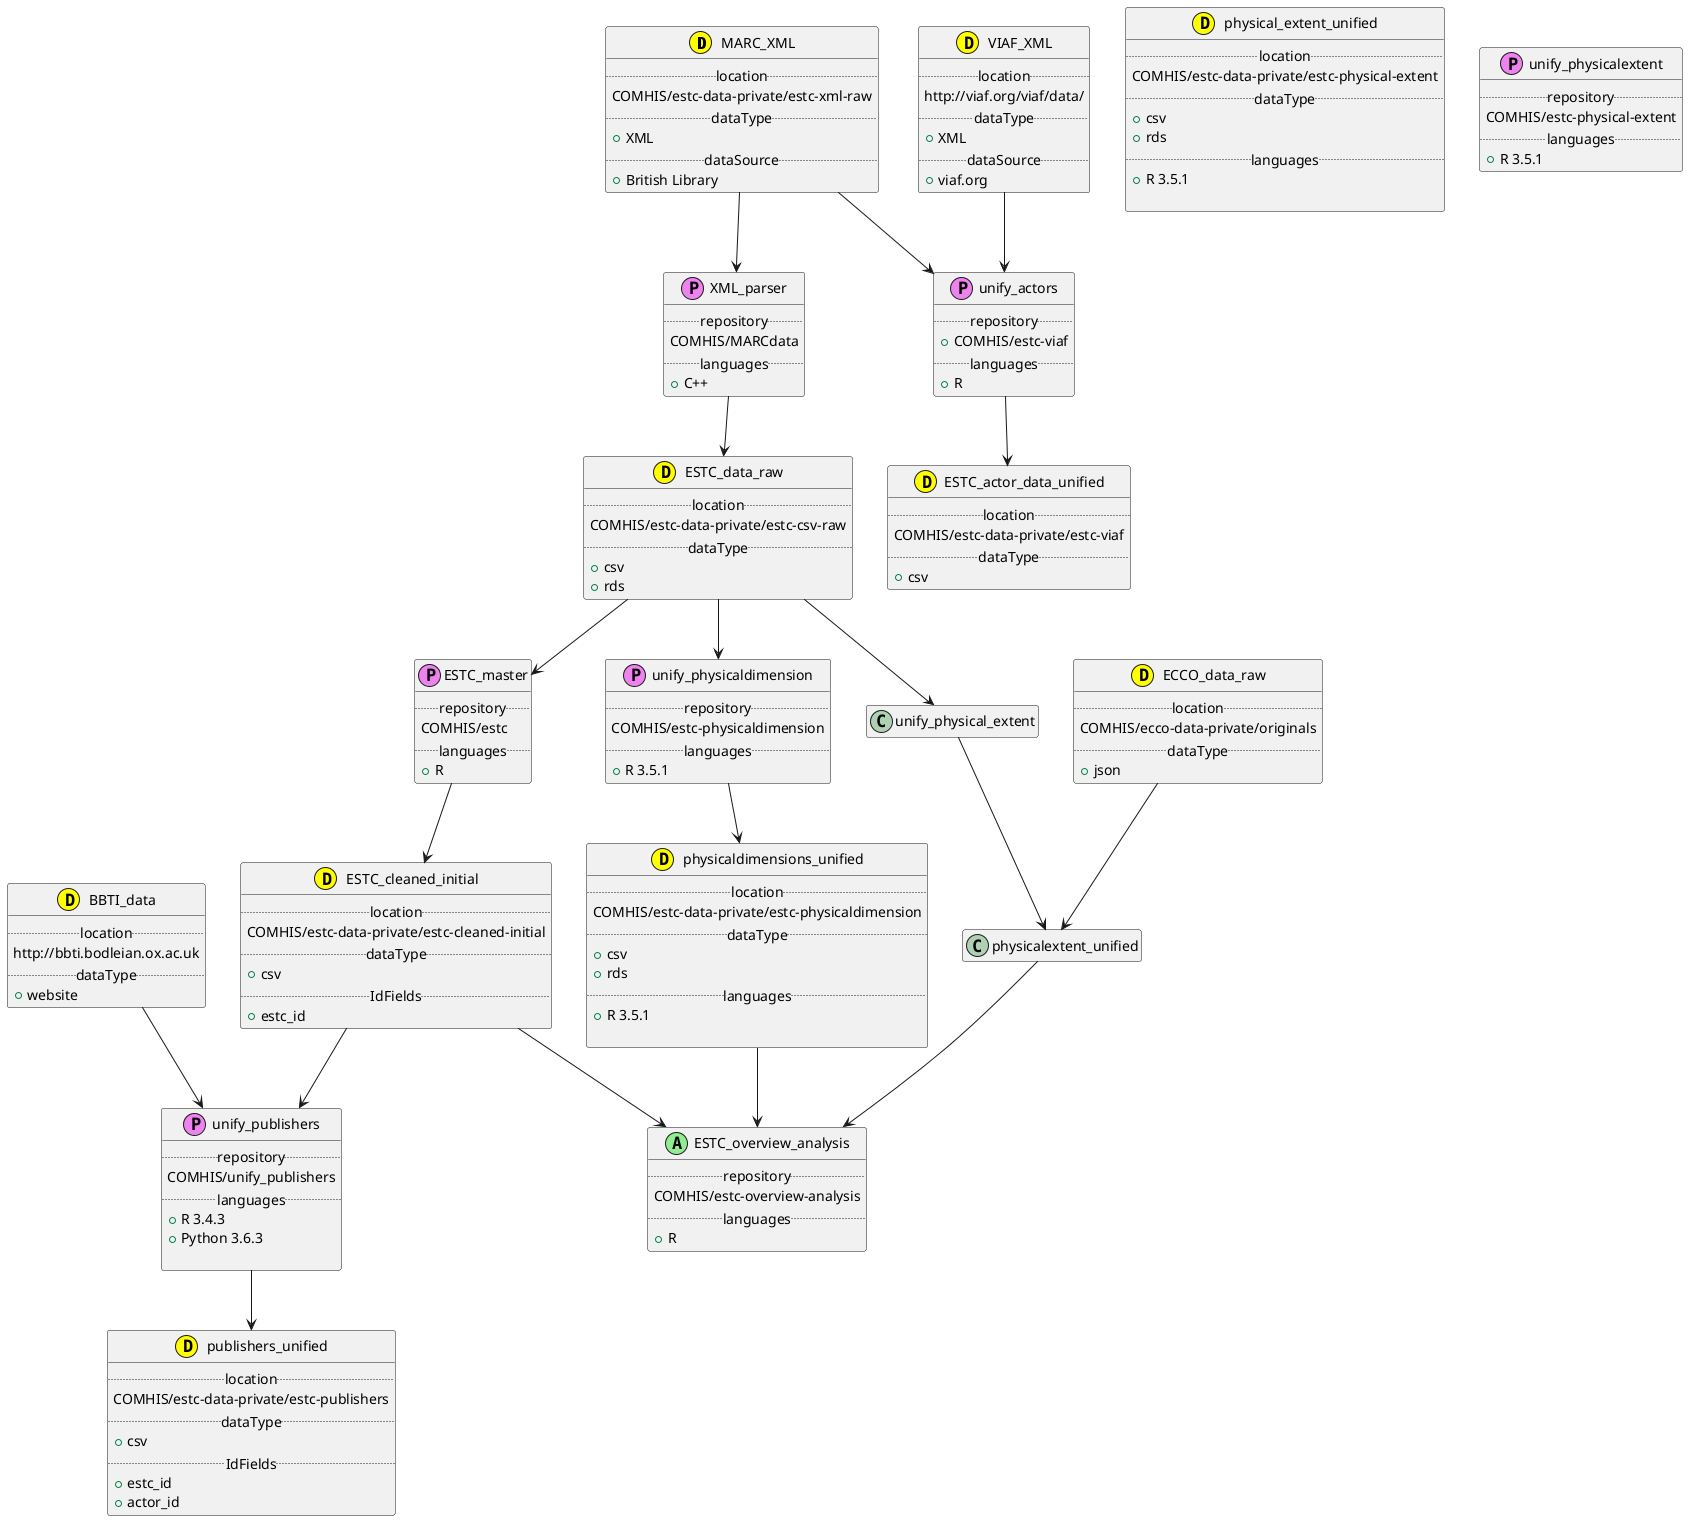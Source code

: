 @startuml
' the image is built with https://github.com/jvantuyl/sublime_diagram_plugin
' sublimeText -plugin
' below code is PlantUML -standard (http://plantuml.com/)
' alt-m to build

' --- datasets ---
class MARC_XML << (D,yellow) >> {
    .. location ..
    COMHIS/estc-data-private/estc-xml-raw
    .. dataType ..
    + XML
    .. dataSource ..
    + British Library
}

class ESTC_data_raw << (D,yellow) >> {
    .. location ..
    COMHIS/estc-data-private/estc-csv-raw
    .. dataType ..
    + csv
    + rds    
}

class ESTC_cleaned_initial << (D,yellow) >> {
    .. location ..
    COMHIS/estc-data-private/estc-cleaned-initial
    .. dataType ..
    + csv
    .. IdFields ..
    + estc_id
}

class publishers_unified << (D,yellow) >> {
    .. location ..
    COMHIS/estc-data-private/estc-publishers
    .. dataType ..
    + csv
    .. IdFields ..
    + estc_id
    + actor_id
}

class physicaldimensions_unified << (D,yellow) >> {
    .. location ..
    COMHIS/estc-data-private/estc-physicaldimension
    .. dataType ..
    + csv
    + rds
    .. languages ..
    + R 3.5.1
    
}

class physical_extent_unified << (D,yellow) >> {
    .. location ..
    COMHIS/estc-data-private/estc-physical-extent
    .. dataType ..
    + csv
    + rds
    .. languages ..
    + R 3.5.1
    
}

class ESTC_actor_data_unified << (D,yellow) >> {
    .. location ..
    COMHIS/estc-data-private/estc-viaf
    .. dataType ..
    + csv
}


class BBTI_data << (D,yellow) >> {
    .. location ..
    http://bbti.bodleian.ox.ac.uk
    .. dataType ..
    + website
}

class VIAF_XML << (D,yellow) >> {
    .. location ..
    http://viaf.org/viaf/data/
    .. dataType ..
    + XML
    .. dataSource ..
    + viaf.org
}

class ECCO_data_raw << (D,yellow) >> {
    .. location ..
    COMHIS/ecco-data-private/originals
    .. dataType ..
    + json
}

'  --- data processing scripts ---
class XML_parser << (P,violet) >> {
    .. repository ..
    COMHIS/MARCdata
    .. languages ..
    + C++
}

class ESTC_master << (P,violet) >> {
    .. repository ..
    COMHIS/estc
    .. languages ..
    + R
}

class unify_publishers << (P,violet) >> {
    .. repository ..
    COMHIS/unify_publishers
    .. languages ..
    + R 3.4.3
    + Python 3.6.3

}


class unify_physicaldimension << (P,violet) >> {
    .. repository ..
    COMHIS/estc-physicaldimension
    .. languages ..
    + R 3.5.1
}

class unify_physicalextent << (P,violet) >> {
    .. repository ..
    COMHIS/estc-physical-extent
    .. languages ..
    + R 3.5.1
}


' --- analysis scripts ---
class ESTC_overview_analysis << (A,lightgreen) >> {
    .. repository ..
    COMHIS/estc-overview-analysis
    .. languages ..
    + R
}


' Mark's boxes
class unify_actors << (P,violet) >> {
    .. repository ..
    + COMHIS/estc-viaf
    .. languages ..
    + R
}

' Authors (and other actors)
VIAF_XML --> unify_actors
MARC_XML --> unify_actors
unify_actors --> ESTC_actor_data_unified

MARC_XML --> XML_parser
XML_parser --> ESTC_data_raw

ESTC_data_raw --> ESTC_master
ESTC_master --> ESTC_cleaned_initial
ESTC_cleaned_initial --> unify_publishers

' Publishers
BBTI_data --> unify_publishers
unify_publishers --> publishers_unified


' Physical dimension
ESTC_data_raw --> unify_physicaldimension
unify_physicaldimension --> physicaldimensions_unified

' Physical extent
ESTC_data_raw --> unify_physical_extent
ECCO_data_raw --> physicalextent_unified
unify_physical_extent --> physicalextent_unified


' Analysis
ESTC_cleaned_initial --> ESTC_overview_analysis
physicaldimensions_unified --> ESTC_overview_analysis
physicalextent_unified --> ESTC_overview_analysis

hide empty members
' hide circle
@enduml
